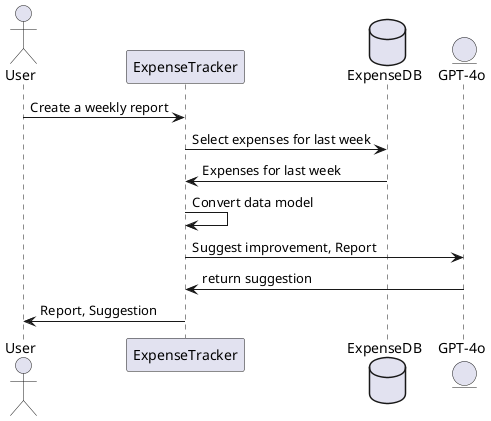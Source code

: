 @startuml

actor User

participant ExpenseTracker
database ExpenseDB as DB
entity "GPT-4o" as AI

User -> ExpenseTracker: Create a weekly report
ExpenseTracker -> DB: Select expenses for last week
DB -> ExpenseTracker: Expenses for last week
ExpenseTracker -> ExpenseTracker: Convert data model
ExpenseTracker -> AI: Suggest improvement, Report
AI -> ExpenseTracker: return suggestion
ExpenseTracker -> User: Report, Suggestion


@enduml